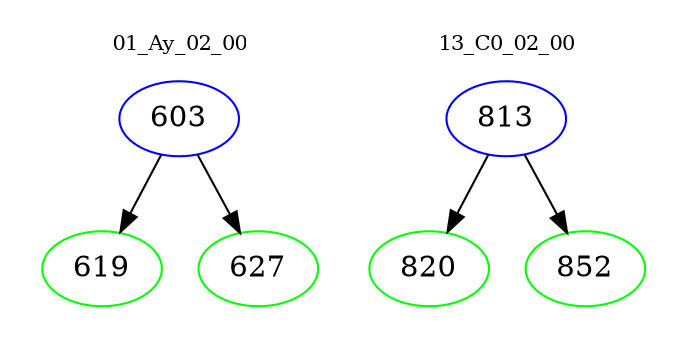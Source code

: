 digraph{
subgraph cluster_0 {
color = white
label = "01_Ay_02_00";
fontsize=10;
T0_603 [label="603", color="blue"]
T0_603 -> T0_619 [color="black"]
T0_619 [label="619", color="green"]
T0_603 -> T0_627 [color="black"]
T0_627 [label="627", color="green"]
}
subgraph cluster_1 {
color = white
label = "13_C0_02_00";
fontsize=10;
T1_813 [label="813", color="blue"]
T1_813 -> T1_820 [color="black"]
T1_820 [label="820", color="green"]
T1_813 -> T1_852 [color="black"]
T1_852 [label="852", color="green"]
}
}
